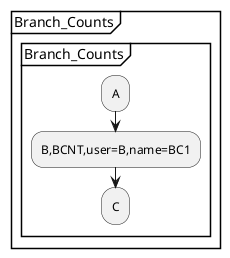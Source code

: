@startuml
    partition "Branch_Counts" {
        group "Branch_Counts"
            :A;
            :B,BCNT,user=B,name=BC1;
            :C;
        end group
    }
@enduml